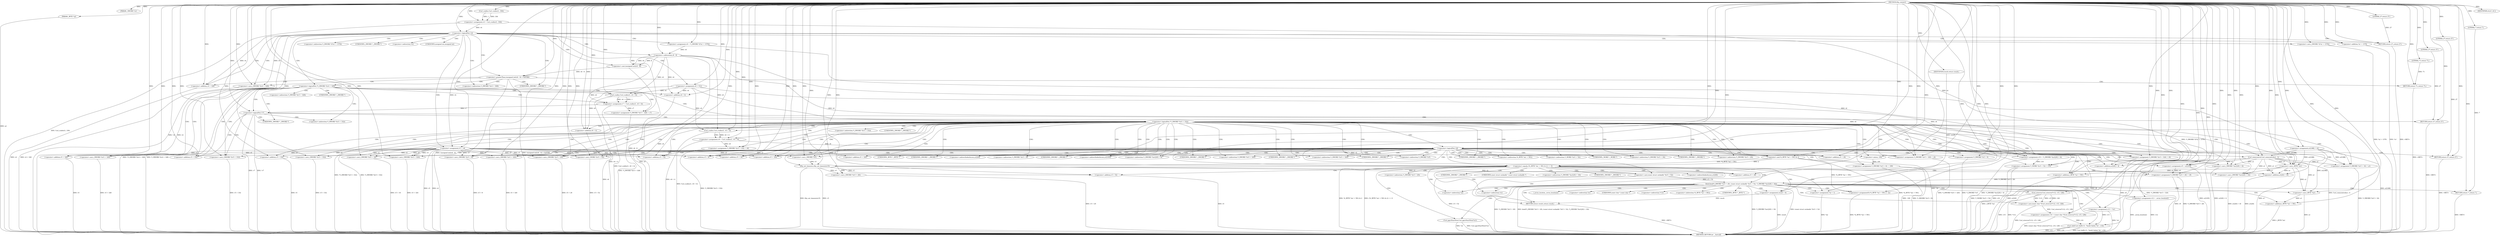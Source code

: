 digraph tftp_connect {  
"1000113" [label = "(METHOD,tftp_connect)" ]
"1000383" [label = "(METHOD_RETURN,int __fastcall)" ]
"1000114" [label = "(PARAM,_DWORD *a1)" ]
"1000115" [label = "(PARAM,_BYTE *a2)" ]
"1000129" [label = "(<operator>.assignment,v4 = Curl_ccalloc(1, 336))" ]
"1000131" [label = "(Curl_ccalloc,Curl_ccalloc(1, 336))" ]
"1000134" [label = "(<operator>.assignment,a1[188] = v4)" ]
"1000140" [label = "(<operator>.logicalNot,!v4)" ]
"1000142" [label = "(RETURN,return 27;,return 27;)" ]
"1000143" [label = "(LITERAL,27,return 27;)" ]
"1000144" [label = "(<operator>.assignment,v5 = v4)" ]
"1000147" [label = "(<operator>.assignment,v6 = *(_DWORD *)(*a1 + 1576))" ]
"1000150" [label = "(<operator>.cast,(_DWORD *)(*a1 + 1576))" ]
"1000152" [label = "(<operator>.addition,*a1 + 1576)" ]
"1000157" [label = "(IDENTIFIER,v6,if ( v6 ))" ]
"1000160" [label = "(<operator>.greaterThan,(unsigned int)(v6 - 8) > 0xFFB0)" ]
"1000161" [label = "(<operator>.cast,(unsigned int)(v6 - 8))" ]
"1000163" [label = "(<operator>.subtraction,v6 - 8)" ]
"1000167" [label = "(RETURN,return 71;,return 71;)" ]
"1000168" [label = "(LITERAL,71,return 71;)" ]
"1000171" [label = "(<operator>.assignment,v6 = 512)" ]
"1000175" [label = "(<operator>.logicalNot,!*(_DWORD *)(v4 + 328))" ]
"1000177" [label = "(<operator>.cast,(_DWORD *)(v4 + 328))" ]
"1000179" [label = "(<operator>.addition,v4 + 328)" ]
"1000183" [label = "(<operator>.assignment,v7 = Curl_ccalloc(1, v6 + 4))" ]
"1000185" [label = "(Curl_ccalloc,Curl_ccalloc(1, v6 + 4))" ]
"1000187" [label = "(<operator>.addition,v6 + 4)" ]
"1000190" [label = "(<operator>.assignment,*(_DWORD *)(v5 + 328) = v7)" ]
"1000192" [label = "(<operator>.cast,(_DWORD *)(v5 + 328))" ]
"1000194" [label = "(<operator>.addition,v5 + 328)" ]
"1000199" [label = "(<operator>.logicalNot,!v7)" ]
"1000201" [label = "(RETURN,return 27;,return 27;)" ]
"1000202" [label = "(LITERAL,27,return 27;)" ]
"1000204" [label = "(<operator>.logicalNot,!*(_DWORD *)(v5 + 332))" ]
"1000206" [label = "(<operator>.cast,(_DWORD *)(v5 + 332))" ]
"1000208" [label = "(<operator>.addition,v5 + 332)" ]
"1000212" [label = "(<operator>.assignment,v8 = Curl_ccalloc(1, v6 + 4))" ]
"1000214" [label = "(Curl_ccalloc,Curl_ccalloc(1, v6 + 4))" ]
"1000216" [label = "(<operator>.addition,v6 + 4)" ]
"1000219" [label = "(<operator>.assignment,*(_DWORD *)(v5 + 332) = v8)" ]
"1000221" [label = "(<operator>.cast,(_DWORD *)(v5 + 332))" ]
"1000223" [label = "(<operator>.addition,v5 + 332)" ]
"1000228" [label = "(<operator>.logicalNot,!v8)" ]
"1000230" [label = "(RETURN,return 27;,return 27;)" ]
"1000231" [label = "(LITERAL,27,return 27;)" ]
"1000232" [label = "(Curl_conncontrol,Curl_conncontrol(a1, 1))" ]
"1000235" [label = "(<operator>.assignment,v9 = a1[105])" ]
"1000240" [label = "(<operator>.assignment,v10 = *(_DWORD *)(a1[20] + 4))" ]
"1000243" [label = "(<operator>.cast,(_DWORD *)(a1[20] + 4))" ]
"1000245" [label = "(<operator>.addition,a1[20] + 4)" ]
"1000250" [label = "(<operator>.assignment,*(_DWORD *)(v5 + 8) = -100)" ]
"1000252" [label = "(<operator>.cast,(_DWORD *)(v5 + 8))" ]
"1000254" [label = "(<operator>.addition,v5 + 8)" ]
"1000257" [label = "(<operator>.minus,-100)" ]
"1000259" [label = "(<operator>.assignment,*(_WORD *)(v5 + 52) = v10)" ]
"1000261" [label = "(<operator>.cast,(_WORD *)(v5 + 52))" ]
"1000263" [label = "(<operator>.addition,v5 + 52)" ]
"1000267" [label = "(<operator>.assignment,*(_DWORD *)(v5 + 16) = a1)" ]
"1000269" [label = "(<operator>.cast,(_DWORD *)(v5 + 16))" ]
"1000271" [label = "(<operator>.addition,v5 + 16)" ]
"1000275" [label = "(<operator>.assignment,*(_DWORD *)(v5 + 20) = v9)" ]
"1000277" [label = "(<operator>.cast,(_DWORD *)(v5 + 20))" ]
"1000279" [label = "(<operator>.addition,v5 + 20)" ]
"1000283" [label = "(<operator>.assignment,*(_DWORD *)(v5 + 320) = v6)" ]
"1000285" [label = "(<operator>.cast,(_DWORD *)(v5 + 320))" ]
"1000287" [label = "(<operator>.addition,v5 + 320)" ]
"1000291" [label = "(<operator>.assignment,*(_DWORD *)(v5 + 324) = v6)" ]
"1000293" [label = "(<operator>.cast,(_DWORD *)(v5 + 324))" ]
"1000295" [label = "(<operator>.addition,v5 + 324)" ]
"1000299" [label = "(<operator>.assignment,*(_DWORD *)v5 = 0)" ]
"1000301" [label = "(<operator>.cast,(_DWORD *)v5)" ]
"1000305" [label = "(tftp_set_timeouts,tftp_set_timeouts(v5))" ]
"1000308" [label = "(<operator>.equals,(*((_BYTE *)a1 + 591) & 2) == 0)" ]
"1000309" [label = "(<operator>.and,*((_BYTE *)a1 + 591) & 2)" ]
"1000311" [label = "(<operator>.addition,(_BYTE *)a1 + 591)" ]
"1000312" [label = "(<operator>.cast,(_BYTE *)a1)" ]
"1000320" [label = "(bind,bind(*(_DWORD *)(v5 + 20), (const struct sockaddr *)(v5 + 52), *(_DWORD *)(a1[20] + 16)))" ]
"1000322" [label = "(<operator>.cast,(_DWORD *)(v5 + 20))" ]
"1000324" [label = "(<operator>.addition,v5 + 20)" ]
"1000327" [label = "(<operator>.cast,(const struct sockaddr *)(v5 + 52))" ]
"1000329" [label = "(<operator>.addition,v5 + 52)" ]
"1000333" [label = "(<operator>.cast,(_DWORD *)(a1[20] + 16))" ]
"1000335" [label = "(<operator>.addition,a1[20] + 16)" ]
"1000341" [label = "(<operator>.assignment,v12 = _errno_location())" ]
"1000344" [label = "(<operator>.assignment,v13 = *a1)" ]
"1000348" [label = "(<operator>.assignment,v14 = (const char *)Curl_strerror(*v12, v15, 128))" ]
"1000350" [label = "(<operator>.cast,(const char *)Curl_strerror(*v12, v15, 128))" ]
"1000352" [label = "(Curl_strerror,Curl_strerror(*v12, v15, 128))" ]
"1000357" [label = "(Curl_failf,Curl_failf(v13, \"bind() failed; %s\", v14))" ]
"1000361" [label = "(RETURN,return 7;,return 7;)" ]
"1000362" [label = "(LITERAL,7,return 7;)" ]
"1000363" [label = "(<operators>.assignmentOr,*((_BYTE *)a1 + 591) |= 2u)" ]
"1000365" [label = "(<operator>.addition,(_BYTE *)a1 + 591)" ]
"1000366" [label = "(<operator>.cast,(_BYTE *)a1)" ]
"1000371" [label = "(Curl_pgrsStartNow,Curl_pgrsStartNow(*a1))" ]
"1000374" [label = "(<operator>.assignment,result = 0)" ]
"1000377" [label = "(<operator>.assignment,*a2 = 1)" ]
"1000381" [label = "(RETURN,return result;,return result;)" ]
"1000382" [label = "(IDENTIFIER,result,return result;)" ]
"1000149" [label = "(<operator>.indirection,*(_DWORD *)(*a1 + 1576))" ]
"1000151" [label = "(UNKNOWN,_DWORD *,_DWORD *)" ]
"1000153" [label = "(<operator>.indirection,*a1)" ]
"1000162" [label = "(UNKNOWN,unsigned int,unsigned int)" ]
"1000176" [label = "(<operator>.indirection,*(_DWORD *)(v4 + 328))" ]
"1000178" [label = "(UNKNOWN,_DWORD *,_DWORD *)" ]
"1000191" [label = "(<operator>.indirection,*(_DWORD *)(v5 + 328))" ]
"1000193" [label = "(UNKNOWN,_DWORD *,_DWORD *)" ]
"1000205" [label = "(<operator>.indirection,*(_DWORD *)(v5 + 332))" ]
"1000207" [label = "(UNKNOWN,_DWORD *,_DWORD *)" ]
"1000220" [label = "(<operator>.indirection,*(_DWORD *)(v5 + 332))" ]
"1000222" [label = "(UNKNOWN,_DWORD *,_DWORD *)" ]
"1000237" [label = "(<operator>.indirectIndexAccess,a1[105])" ]
"1000242" [label = "(<operator>.indirection,*(_DWORD *)(a1[20] + 4))" ]
"1000244" [label = "(UNKNOWN,_DWORD *,_DWORD *)" ]
"1000246" [label = "(<operator>.indirectIndexAccess,a1[20])" ]
"1000251" [label = "(<operator>.indirection,*(_DWORD *)(v5 + 8))" ]
"1000253" [label = "(UNKNOWN,_DWORD *,_DWORD *)" ]
"1000260" [label = "(<operator>.indirection,*(_WORD *)(v5 + 52))" ]
"1000262" [label = "(UNKNOWN,_WORD *,_WORD *)" ]
"1000268" [label = "(<operator>.indirection,*(_DWORD *)(v5 + 16))" ]
"1000270" [label = "(UNKNOWN,_DWORD *,_DWORD *)" ]
"1000276" [label = "(<operator>.indirection,*(_DWORD *)(v5 + 20))" ]
"1000278" [label = "(UNKNOWN,_DWORD *,_DWORD *)" ]
"1000284" [label = "(<operator>.indirection,*(_DWORD *)(v5 + 320))" ]
"1000286" [label = "(UNKNOWN,_DWORD *,_DWORD *)" ]
"1000292" [label = "(<operator>.indirection,*(_DWORD *)(v5 + 324))" ]
"1000294" [label = "(UNKNOWN,_DWORD *,_DWORD *)" ]
"1000300" [label = "(<operator>.indirection,*(_DWORD *)v5)" ]
"1000302" [label = "(UNKNOWN,_DWORD *,_DWORD *)" ]
"1000310" [label = "(<operator>.indirection,*((_BYTE *)a1 + 591))" ]
"1000313" [label = "(UNKNOWN,_BYTE *,_BYTE *)" ]
"1000321" [label = "(<operator>.indirection,*(_DWORD *)(v5 + 20))" ]
"1000323" [label = "(UNKNOWN,_DWORD *,_DWORD *)" ]
"1000328" [label = "(UNKNOWN,const struct sockaddr *,const struct sockaddr *)" ]
"1000332" [label = "(<operator>.indirection,*(_DWORD *)(a1[20] + 16))" ]
"1000334" [label = "(UNKNOWN,_DWORD *,_DWORD *)" ]
"1000336" [label = "(<operator>.indirectIndexAccess,a1[20])" ]
"1000343" [label = "(_errno_location,_errno_location())" ]
"1000346" [label = "(<operator>.indirection,*a1)" ]
"1000351" [label = "(UNKNOWN,const char *,const char *)" ]
"1000353" [label = "(<operator>.indirection,*v12)" ]
"1000364" [label = "(<operator>.indirection,*((_BYTE *)a1 + 591))" ]
"1000367" [label = "(UNKNOWN,_BYTE *,_BYTE *)" ]
"1000372" [label = "(<operator>.indirection,*a1)" ]
"1000378" [label = "(<operator>.indirection,*a2)" ]
  "1000167" -> "1000383"  [ label = "DDG: <RET>"] 
  "1000230" -> "1000383"  [ label = "DDG: <RET>"] 
  "1000361" -> "1000383"  [ label = "DDG: <RET>"] 
  "1000142" -> "1000383"  [ label = "DDG: <RET>"] 
  "1000381" -> "1000383"  [ label = "DDG: <RET>"] 
  "1000308" -> "1000383"  [ label = "DDG: (*((_BYTE *)a1 + 591) & 2) == 0"] 
  "1000259" -> "1000383"  [ label = "DDG: *(_WORD *)(v5 + 52)"] 
  "1000320" -> "1000383"  [ label = "DDG: (const struct sockaddr *)(v5 + 52)"] 
  "1000163" -> "1000383"  [ label = "DDG: v6"] 
  "1000160" -> "1000383"  [ label = "DDG: (unsigned int)(v6 - 8)"] 
  "1000192" -> "1000383"  [ label = "DDG: v5 + 328"] 
  "1000341" -> "1000383"  [ label = "DDG: v12"] 
  "1000204" -> "1000383"  [ label = "DDG: *(_DWORD *)(v5 + 332)"] 
  "1000199" -> "1000383"  [ label = "DDG: v7"] 
  "1000293" -> "1000383"  [ label = "DDG: v5 + 324"] 
  "1000190" -> "1000383"  [ label = "DDG: *(_DWORD *)(v5 + 328)"] 
  "1000333" -> "1000383"  [ label = "DDG: a1[20] + 16"] 
  "1000199" -> "1000383"  [ label = "DDG: !v7"] 
  "1000161" -> "1000383"  [ label = "DDG: v6 - 8"] 
  "1000350" -> "1000383"  [ label = "DDG: Curl_strerror(*v12, v15, 128)"] 
  "1000221" -> "1000383"  [ label = "DDG: v5 + 332"] 
  "1000329" -> "1000383"  [ label = "DDG: v5"] 
  "1000352" -> "1000383"  [ label = "DDG: *v12"] 
  "1000320" -> "1000383"  [ label = "DDG: *(_DWORD *)(v5 + 20)"] 
  "1000245" -> "1000383"  [ label = "DDG: a1[20]"] 
  "1000216" -> "1000383"  [ label = "DDG: v6"] 
  "1000363" -> "1000383"  [ label = "DDG: *((_BYTE *)a1 + 591)"] 
  "1000228" -> "1000383"  [ label = "DDG: v8"] 
  "1000150" -> "1000383"  [ label = "DDG: *a1 + 1576"] 
  "1000352" -> "1000383"  [ label = "DDG: v15"] 
  "1000291" -> "1000383"  [ label = "DDG: v6"] 
  "1000320" -> "1000383"  [ label = "DDG: bind(*(_DWORD *)(v5 + 20), (const struct sockaddr *)(v5 + 52), *(_DWORD *)(a1[20] + 16))"] 
  "1000219" -> "1000383"  [ label = "DDG: *(_DWORD *)(v5 + 332)"] 
  "1000212" -> "1000383"  [ label = "DDG: Curl_ccalloc(1, v6 + 4)"] 
  "1000259" -> "1000383"  [ label = "DDG: v10"] 
  "1000152" -> "1000383"  [ label = "DDG: *a1"] 
  "1000267" -> "1000383"  [ label = "DDG: *(_DWORD *)(v5 + 16)"] 
  "1000366" -> "1000383"  [ label = "DDG: a1"] 
  "1000291" -> "1000383"  [ label = "DDG: *(_DWORD *)(v5 + 324)"] 
  "1000223" -> "1000383"  [ label = "DDG: v5"] 
  "1000147" -> "1000383"  [ label = "DDG: *(_DWORD *)(*a1 + 1576)"] 
  "1000179" -> "1000383"  [ label = "DDG: v4"] 
  "1000204" -> "1000383"  [ label = "DDG: !*(_DWORD *)(v5 + 332)"] 
  "1000275" -> "1000383"  [ label = "DDG: v9"] 
  "1000309" -> "1000383"  [ label = "DDG: *((_BYTE *)a1 + 591)"] 
  "1000235" -> "1000383"  [ label = "DDG: a1[105]"] 
  "1000115" -> "1000383"  [ label = "DDG: a2"] 
  "1000269" -> "1000383"  [ label = "DDG: v5 + 16"] 
  "1000261" -> "1000383"  [ label = "DDG: v5 + 52"] 
  "1000348" -> "1000383"  [ label = "DDG: (const char *)Curl_strerror(*v12, v15, 128)"] 
  "1000344" -> "1000383"  [ label = "DDG: *a1"] 
  "1000377" -> "1000383"  [ label = "DDG: *a2"] 
  "1000232" -> "1000383"  [ label = "DDG: Curl_conncontrol(a1, 1)"] 
  "1000183" -> "1000383"  [ label = "DDG: Curl_ccalloc(1, v6 + 4)"] 
  "1000277" -> "1000383"  [ label = "DDG: v5 + 20"] 
  "1000129" -> "1000383"  [ label = "DDG: Curl_ccalloc(1, 336)"] 
  "1000312" -> "1000383"  [ label = "DDG: a1"] 
  "1000341" -> "1000383"  [ label = "DDG: _errno_location()"] 
  "1000365" -> "1000383"  [ label = "DDG: (_BYTE *)a1"] 
  "1000285" -> "1000383"  [ label = "DDG: v5 + 320"] 
  "1000371" -> "1000383"  [ label = "DDG: *a1"] 
  "1000320" -> "1000383"  [ label = "DDG: *(_DWORD *)(a1[20] + 16)"] 
  "1000187" -> "1000383"  [ label = "DDG: v6"] 
  "1000206" -> "1000383"  [ label = "DDG: v5 + 332"] 
  "1000250" -> "1000383"  [ label = "DDG: -100"] 
  "1000134" -> "1000383"  [ label = "DDG: a1[188]"] 
  "1000140" -> "1000383"  [ label = "DDG: v4"] 
  "1000305" -> "1000383"  [ label = "DDG: v5"] 
  "1000335" -> "1000383"  [ label = "DDG: a1[20]"] 
  "1000299" -> "1000383"  [ label = "DDG: *(_DWORD *)v5"] 
  "1000185" -> "1000383"  [ label = "DDG: v6 + 4"] 
  "1000228" -> "1000383"  [ label = "DDG: !v8"] 
  "1000327" -> "1000383"  [ label = "DDG: v5 + 52"] 
  "1000240" -> "1000383"  [ label = "DDG: *(_DWORD *)(a1[20] + 4)"] 
  "1000175" -> "1000383"  [ label = "DDG: *(_DWORD *)(v4 + 328)"] 
  "1000177" -> "1000383"  [ label = "DDG: v4 + 328"] 
  "1000374" -> "1000383"  [ label = "DDG: result"] 
  "1000140" -> "1000383"  [ label = "DDG: !v4"] 
  "1000144" -> "1000383"  [ label = "DDG: v5"] 
  "1000214" -> "1000383"  [ label = "DDG: v6 + 4"] 
  "1000305" -> "1000383"  [ label = "DDG: tftp_set_timeouts(v5)"] 
  "1000357" -> "1000383"  [ label = "DDG: Curl_failf(v13, \"bind() failed; %s\", v14)"] 
  "1000283" -> "1000383"  [ label = "DDG: *(_DWORD *)(v5 + 320)"] 
  "1000160" -> "1000383"  [ label = "DDG: (unsigned int)(v6 - 8) > 0xFFB0"] 
  "1000252" -> "1000383"  [ label = "DDG: v5 + 8"] 
  "1000308" -> "1000383"  [ label = "DDG: *((_BYTE *)a1 + 591) & 2"] 
  "1000194" -> "1000383"  [ label = "DDG: v5"] 
  "1000175" -> "1000383"  [ label = "DDG: !*(_DWORD *)(v4 + 328)"] 
  "1000275" -> "1000383"  [ label = "DDG: *(_DWORD *)(v5 + 20)"] 
  "1000144" -> "1000383"  [ label = "DDG: v4"] 
  "1000243" -> "1000383"  [ label = "DDG: a1[20] + 4"] 
  "1000371" -> "1000383"  [ label = "DDG: Curl_pgrsStartNow(*a1)"] 
  "1000322" -> "1000383"  [ label = "DDG: v5 + 20"] 
  "1000357" -> "1000383"  [ label = "DDG: v13"] 
  "1000311" -> "1000383"  [ label = "DDG: (_BYTE *)a1"] 
  "1000250" -> "1000383"  [ label = "DDG: *(_DWORD *)(v5 + 8)"] 
  "1000357" -> "1000383"  [ label = "DDG: v14"] 
  "1000201" -> "1000383"  [ label = "DDG: <RET>"] 
  "1000113" -> "1000114"  [ label = "DDG: "] 
  "1000113" -> "1000115"  [ label = "DDG: "] 
  "1000131" -> "1000129"  [ label = "DDG: 1"] 
  "1000131" -> "1000129"  [ label = "DDG: 336"] 
  "1000113" -> "1000129"  [ label = "DDG: "] 
  "1000113" -> "1000131"  [ label = "DDG: "] 
  "1000129" -> "1000134"  [ label = "DDG: v4"] 
  "1000113" -> "1000134"  [ label = "DDG: "] 
  "1000113" -> "1000140"  [ label = "DDG: "] 
  "1000129" -> "1000140"  [ label = "DDG: v4"] 
  "1000143" -> "1000142"  [ label = "DDG: 27"] 
  "1000113" -> "1000142"  [ label = "DDG: "] 
  "1000113" -> "1000143"  [ label = "DDG: "] 
  "1000140" -> "1000144"  [ label = "DDG: v4"] 
  "1000113" -> "1000144"  [ label = "DDG: "] 
  "1000113" -> "1000147"  [ label = "DDG: "] 
  "1000113" -> "1000150"  [ label = "DDG: "] 
  "1000113" -> "1000152"  [ label = "DDG: "] 
  "1000113" -> "1000157"  [ label = "DDG: "] 
  "1000161" -> "1000160"  [ label = "DDG: v6 - 8"] 
  "1000163" -> "1000161"  [ label = "DDG: v6"] 
  "1000163" -> "1000161"  [ label = "DDG: 8"] 
  "1000147" -> "1000163"  [ label = "DDG: v6"] 
  "1000113" -> "1000163"  [ label = "DDG: "] 
  "1000113" -> "1000160"  [ label = "DDG: "] 
  "1000168" -> "1000167"  [ label = "DDG: 71"] 
  "1000113" -> "1000167"  [ label = "DDG: "] 
  "1000113" -> "1000168"  [ label = "DDG: "] 
  "1000113" -> "1000171"  [ label = "DDG: "] 
  "1000113" -> "1000177"  [ label = "DDG: "] 
  "1000140" -> "1000177"  [ label = "DDG: v4"] 
  "1000113" -> "1000179"  [ label = "DDG: "] 
  "1000140" -> "1000179"  [ label = "DDG: v4"] 
  "1000185" -> "1000183"  [ label = "DDG: 1"] 
  "1000185" -> "1000183"  [ label = "DDG: v6 + 4"] 
  "1000113" -> "1000183"  [ label = "DDG: "] 
  "1000113" -> "1000185"  [ label = "DDG: "] 
  "1000163" -> "1000185"  [ label = "DDG: v6"] 
  "1000171" -> "1000185"  [ label = "DDG: v6"] 
  "1000163" -> "1000187"  [ label = "DDG: v6"] 
  "1000171" -> "1000187"  [ label = "DDG: v6"] 
  "1000113" -> "1000187"  [ label = "DDG: "] 
  "1000183" -> "1000190"  [ label = "DDG: v7"] 
  "1000113" -> "1000190"  [ label = "DDG: "] 
  "1000144" -> "1000192"  [ label = "DDG: v5"] 
  "1000113" -> "1000192"  [ label = "DDG: "] 
  "1000144" -> "1000194"  [ label = "DDG: v5"] 
  "1000113" -> "1000194"  [ label = "DDG: "] 
  "1000113" -> "1000199"  [ label = "DDG: "] 
  "1000183" -> "1000199"  [ label = "DDG: v7"] 
  "1000202" -> "1000201"  [ label = "DDG: 27"] 
  "1000113" -> "1000201"  [ label = "DDG: "] 
  "1000113" -> "1000202"  [ label = "DDG: "] 
  "1000144" -> "1000206"  [ label = "DDG: v5"] 
  "1000113" -> "1000206"  [ label = "DDG: "] 
  "1000144" -> "1000208"  [ label = "DDG: v5"] 
  "1000113" -> "1000208"  [ label = "DDG: "] 
  "1000214" -> "1000212"  [ label = "DDG: 1"] 
  "1000214" -> "1000212"  [ label = "DDG: v6 + 4"] 
  "1000113" -> "1000212"  [ label = "DDG: "] 
  "1000113" -> "1000214"  [ label = "DDG: "] 
  "1000163" -> "1000214"  [ label = "DDG: v6"] 
  "1000171" -> "1000214"  [ label = "DDG: v6"] 
  "1000163" -> "1000216"  [ label = "DDG: v6"] 
  "1000171" -> "1000216"  [ label = "DDG: v6"] 
  "1000113" -> "1000216"  [ label = "DDG: "] 
  "1000212" -> "1000219"  [ label = "DDG: v8"] 
  "1000113" -> "1000219"  [ label = "DDG: "] 
  "1000113" -> "1000221"  [ label = "DDG: "] 
  "1000144" -> "1000221"  [ label = "DDG: v5"] 
  "1000113" -> "1000223"  [ label = "DDG: "] 
  "1000144" -> "1000223"  [ label = "DDG: v5"] 
  "1000113" -> "1000228"  [ label = "DDG: "] 
  "1000212" -> "1000228"  [ label = "DDG: v8"] 
  "1000231" -> "1000230"  [ label = "DDG: 27"] 
  "1000113" -> "1000230"  [ label = "DDG: "] 
  "1000113" -> "1000231"  [ label = "DDG: "] 
  "1000134" -> "1000232"  [ label = "DDG: a1[188]"] 
  "1000113" -> "1000232"  [ label = "DDG: "] 
  "1000232" -> "1000235"  [ label = "DDG: a1"] 
  "1000113" -> "1000235"  [ label = "DDG: "] 
  "1000113" -> "1000240"  [ label = "DDG: "] 
  "1000232" -> "1000243"  [ label = "DDG: a1"] 
  "1000113" -> "1000243"  [ label = "DDG: "] 
  "1000232" -> "1000245"  [ label = "DDG: a1"] 
  "1000113" -> "1000245"  [ label = "DDG: "] 
  "1000257" -> "1000250"  [ label = "DDG: 100"] 
  "1000113" -> "1000252"  [ label = "DDG: "] 
  "1000144" -> "1000252"  [ label = "DDG: v5"] 
  "1000113" -> "1000254"  [ label = "DDG: "] 
  "1000144" -> "1000254"  [ label = "DDG: v5"] 
  "1000113" -> "1000257"  [ label = "DDG: "] 
  "1000240" -> "1000259"  [ label = "DDG: v10"] 
  "1000113" -> "1000259"  [ label = "DDG: "] 
  "1000113" -> "1000261"  [ label = "DDG: "] 
  "1000144" -> "1000261"  [ label = "DDG: v5"] 
  "1000113" -> "1000263"  [ label = "DDG: "] 
  "1000144" -> "1000263"  [ label = "DDG: v5"] 
  "1000232" -> "1000267"  [ label = "DDG: a1"] 
  "1000134" -> "1000267"  [ label = "DDG: a1[188]"] 
  "1000113" -> "1000267"  [ label = "DDG: "] 
  "1000113" -> "1000269"  [ label = "DDG: "] 
  "1000144" -> "1000269"  [ label = "DDG: v5"] 
  "1000113" -> "1000271"  [ label = "DDG: "] 
  "1000144" -> "1000271"  [ label = "DDG: v5"] 
  "1000235" -> "1000275"  [ label = "DDG: v9"] 
  "1000113" -> "1000275"  [ label = "DDG: "] 
  "1000113" -> "1000277"  [ label = "DDG: "] 
  "1000144" -> "1000277"  [ label = "DDG: v5"] 
  "1000113" -> "1000279"  [ label = "DDG: "] 
  "1000144" -> "1000279"  [ label = "DDG: v5"] 
  "1000163" -> "1000283"  [ label = "DDG: v6"] 
  "1000171" -> "1000283"  [ label = "DDG: v6"] 
  "1000113" -> "1000283"  [ label = "DDG: "] 
  "1000113" -> "1000285"  [ label = "DDG: "] 
  "1000144" -> "1000285"  [ label = "DDG: v5"] 
  "1000113" -> "1000287"  [ label = "DDG: "] 
  "1000144" -> "1000287"  [ label = "DDG: v5"] 
  "1000113" -> "1000291"  [ label = "DDG: "] 
  "1000163" -> "1000291"  [ label = "DDG: v6"] 
  "1000171" -> "1000291"  [ label = "DDG: v6"] 
  "1000113" -> "1000293"  [ label = "DDG: "] 
  "1000144" -> "1000293"  [ label = "DDG: v5"] 
  "1000113" -> "1000295"  [ label = "DDG: "] 
  "1000144" -> "1000295"  [ label = "DDG: v5"] 
  "1000113" -> "1000299"  [ label = "DDG: "] 
  "1000113" -> "1000301"  [ label = "DDG: "] 
  "1000144" -> "1000301"  [ label = "DDG: v5"] 
  "1000301" -> "1000305"  [ label = "DDG: v5"] 
  "1000113" -> "1000305"  [ label = "DDG: "] 
  "1000309" -> "1000308"  [ label = "DDG: *((_BYTE *)a1 + 591)"] 
  "1000309" -> "1000308"  [ label = "DDG: 2"] 
  "1000312" -> "1000311"  [ label = "DDG: a1"] 
  "1000134" -> "1000312"  [ label = "DDG: a1[188]"] 
  "1000113" -> "1000312"  [ label = "DDG: "] 
  "1000232" -> "1000312"  [ label = "DDG: a1"] 
  "1000113" -> "1000311"  [ label = "DDG: "] 
  "1000113" -> "1000309"  [ label = "DDG: "] 
  "1000113" -> "1000308"  [ label = "DDG: "] 
  "1000275" -> "1000320"  [ label = "DDG: *(_DWORD *)(v5 + 20)"] 
  "1000305" -> "1000322"  [ label = "DDG: v5"] 
  "1000113" -> "1000322"  [ label = "DDG: "] 
  "1000305" -> "1000324"  [ label = "DDG: v5"] 
  "1000113" -> "1000324"  [ label = "DDG: "] 
  "1000327" -> "1000320"  [ label = "DDG: v5 + 52"] 
  "1000113" -> "1000327"  [ label = "DDG: "] 
  "1000305" -> "1000327"  [ label = "DDG: v5"] 
  "1000113" -> "1000329"  [ label = "DDG: "] 
  "1000305" -> "1000329"  [ label = "DDG: v5"] 
  "1000312" -> "1000333"  [ label = "DDG: a1"] 
  "1000232" -> "1000333"  [ label = "DDG: a1"] 
  "1000113" -> "1000333"  [ label = "DDG: "] 
  "1000312" -> "1000335"  [ label = "DDG: a1"] 
  "1000232" -> "1000335"  [ label = "DDG: a1"] 
  "1000113" -> "1000335"  [ label = "DDG: "] 
  "1000113" -> "1000341"  [ label = "DDG: "] 
  "1000113" -> "1000344"  [ label = "DDG: "] 
  "1000350" -> "1000348"  [ label = "DDG: Curl_strerror(*v12, v15, 128)"] 
  "1000113" -> "1000348"  [ label = "DDG: "] 
  "1000352" -> "1000350"  [ label = "DDG: *v12"] 
  "1000352" -> "1000350"  [ label = "DDG: v15"] 
  "1000352" -> "1000350"  [ label = "DDG: 128"] 
  "1000113" -> "1000352"  [ label = "DDG: "] 
  "1000344" -> "1000357"  [ label = "DDG: v13"] 
  "1000113" -> "1000357"  [ label = "DDG: "] 
  "1000348" -> "1000357"  [ label = "DDG: v14"] 
  "1000362" -> "1000361"  [ label = "DDG: 7"] 
  "1000113" -> "1000361"  [ label = "DDG: "] 
  "1000113" -> "1000362"  [ label = "DDG: "] 
  "1000113" -> "1000363"  [ label = "DDG: "] 
  "1000309" -> "1000363"  [ label = "DDG: *((_BYTE *)a1 + 591)"] 
  "1000366" -> "1000365"  [ label = "DDG: a1"] 
  "1000312" -> "1000366"  [ label = "DDG: a1"] 
  "1000134" -> "1000366"  [ label = "DDG: a1[188]"] 
  "1000113" -> "1000366"  [ label = "DDG: "] 
  "1000232" -> "1000366"  [ label = "DDG: a1"] 
  "1000113" -> "1000365"  [ label = "DDG: "] 
  "1000113" -> "1000374"  [ label = "DDG: "] 
  "1000113" -> "1000377"  [ label = "DDG: "] 
  "1000382" -> "1000381"  [ label = "DDG: result"] 
  "1000374" -> "1000381"  [ label = "DDG: result"] 
  "1000113" -> "1000382"  [ label = "DDG: "] 
  "1000140" -> "1000144"  [ label = "CDG: "] 
  "1000140" -> "1000142"  [ label = "CDG: "] 
  "1000140" -> "1000153"  [ label = "CDG: "] 
  "1000140" -> "1000152"  [ label = "CDG: "] 
  "1000140" -> "1000151"  [ label = "CDG: "] 
  "1000140" -> "1000150"  [ label = "CDG: "] 
  "1000140" -> "1000149"  [ label = "CDG: "] 
  "1000140" -> "1000147"  [ label = "CDG: "] 
  "1000140" -> "1000160"  [ label = "CDG: "] 
  "1000140" -> "1000176"  [ label = "CDG: "] 
  "1000140" -> "1000175"  [ label = "CDG: "] 
  "1000140" -> "1000171"  [ label = "CDG: "] 
  "1000140" -> "1000163"  [ label = "CDG: "] 
  "1000140" -> "1000162"  [ label = "CDG: "] 
  "1000140" -> "1000161"  [ label = "CDG: "] 
  "1000140" -> "1000179"  [ label = "CDG: "] 
  "1000140" -> "1000178"  [ label = "CDG: "] 
  "1000140" -> "1000177"  [ label = "CDG: "] 
  "1000160" -> "1000176"  [ label = "CDG: "] 
  "1000160" -> "1000175"  [ label = "CDG: "] 
  "1000160" -> "1000167"  [ label = "CDG: "] 
  "1000160" -> "1000179"  [ label = "CDG: "] 
  "1000160" -> "1000178"  [ label = "CDG: "] 
  "1000160" -> "1000177"  [ label = "CDG: "] 
  "1000175" -> "1000192"  [ label = "CDG: "] 
  "1000175" -> "1000191"  [ label = "CDG: "] 
  "1000175" -> "1000190"  [ label = "CDG: "] 
  "1000175" -> "1000187"  [ label = "CDG: "] 
  "1000175" -> "1000185"  [ label = "CDG: "] 
  "1000175" -> "1000183"  [ label = "CDG: "] 
  "1000175" -> "1000208"  [ label = "CDG: "] 
  "1000175" -> "1000207"  [ label = "CDG: "] 
  "1000175" -> "1000206"  [ label = "CDG: "] 
  "1000175" -> "1000205"  [ label = "CDG: "] 
  "1000175" -> "1000204"  [ label = "CDG: "] 
  "1000175" -> "1000199"  [ label = "CDG: "] 
  "1000175" -> "1000194"  [ label = "CDG: "] 
  "1000175" -> "1000193"  [ label = "CDG: "] 
  "1000199" -> "1000208"  [ label = "CDG: "] 
  "1000199" -> "1000207"  [ label = "CDG: "] 
  "1000199" -> "1000206"  [ label = "CDG: "] 
  "1000199" -> "1000205"  [ label = "CDG: "] 
  "1000199" -> "1000204"  [ label = "CDG: "] 
  "1000199" -> "1000201"  [ label = "CDG: "] 
  "1000204" -> "1000223"  [ label = "CDG: "] 
  "1000204" -> "1000222"  [ label = "CDG: "] 
  "1000204" -> "1000221"  [ label = "CDG: "] 
  "1000204" -> "1000220"  [ label = "CDG: "] 
  "1000204" -> "1000219"  [ label = "CDG: "] 
  "1000204" -> "1000216"  [ label = "CDG: "] 
  "1000204" -> "1000214"  [ label = "CDG: "] 
  "1000204" -> "1000212"  [ label = "CDG: "] 
  "1000204" -> "1000240"  [ label = "CDG: "] 
  "1000204" -> "1000237"  [ label = "CDG: "] 
  "1000204" -> "1000235"  [ label = "CDG: "] 
  "1000204" -> "1000232"  [ label = "CDG: "] 
  "1000204" -> "1000228"  [ label = "CDG: "] 
  "1000204" -> "1000254"  [ label = "CDG: "] 
  "1000204" -> "1000253"  [ label = "CDG: "] 
  "1000204" -> "1000252"  [ label = "CDG: "] 
  "1000204" -> "1000251"  [ label = "CDG: "] 
  "1000204" -> "1000250"  [ label = "CDG: "] 
  "1000204" -> "1000246"  [ label = "CDG: "] 
  "1000204" -> "1000245"  [ label = "CDG: "] 
  "1000204" -> "1000244"  [ label = "CDG: "] 
  "1000204" -> "1000243"  [ label = "CDG: "] 
  "1000204" -> "1000242"  [ label = "CDG: "] 
  "1000204" -> "1000271"  [ label = "CDG: "] 
  "1000204" -> "1000270"  [ label = "CDG: "] 
  "1000204" -> "1000269"  [ label = "CDG: "] 
  "1000204" -> "1000268"  [ label = "CDG: "] 
  "1000204" -> "1000267"  [ label = "CDG: "] 
  "1000204" -> "1000263"  [ label = "CDG: "] 
  "1000204" -> "1000262"  [ label = "CDG: "] 
  "1000204" -> "1000261"  [ label = "CDG: "] 
  "1000204" -> "1000260"  [ label = "CDG: "] 
  "1000204" -> "1000259"  [ label = "CDG: "] 
  "1000204" -> "1000257"  [ label = "CDG: "] 
  "1000204" -> "1000287"  [ label = "CDG: "] 
  "1000204" -> "1000286"  [ label = "CDG: "] 
  "1000204" -> "1000285"  [ label = "CDG: "] 
  "1000204" -> "1000284"  [ label = "CDG: "] 
  "1000204" -> "1000283"  [ label = "CDG: "] 
  "1000204" -> "1000279"  [ label = "CDG: "] 
  "1000204" -> "1000278"  [ label = "CDG: "] 
  "1000204" -> "1000277"  [ label = "CDG: "] 
  "1000204" -> "1000276"  [ label = "CDG: "] 
  "1000204" -> "1000275"  [ label = "CDG: "] 
  "1000204" -> "1000302"  [ label = "CDG: "] 
  "1000204" -> "1000301"  [ label = "CDG: "] 
  "1000204" -> "1000300"  [ label = "CDG: "] 
  "1000204" -> "1000299"  [ label = "CDG: "] 
  "1000204" -> "1000295"  [ label = "CDG: "] 
  "1000204" -> "1000294"  [ label = "CDG: "] 
  "1000204" -> "1000293"  [ label = "CDG: "] 
  "1000204" -> "1000292"  [ label = "CDG: "] 
  "1000204" -> "1000291"  [ label = "CDG: "] 
  "1000204" -> "1000313"  [ label = "CDG: "] 
  "1000204" -> "1000312"  [ label = "CDG: "] 
  "1000204" -> "1000311"  [ label = "CDG: "] 
  "1000204" -> "1000310"  [ label = "CDG: "] 
  "1000204" -> "1000309"  [ label = "CDG: "] 
  "1000204" -> "1000308"  [ label = "CDG: "] 
  "1000204" -> "1000305"  [ label = "CDG: "] 
  "1000228" -> "1000240"  [ label = "CDG: "] 
  "1000228" -> "1000237"  [ label = "CDG: "] 
  "1000228" -> "1000235"  [ label = "CDG: "] 
  "1000228" -> "1000232"  [ label = "CDG: "] 
  "1000228" -> "1000230"  [ label = "CDG: "] 
  "1000228" -> "1000254"  [ label = "CDG: "] 
  "1000228" -> "1000253"  [ label = "CDG: "] 
  "1000228" -> "1000252"  [ label = "CDG: "] 
  "1000228" -> "1000251"  [ label = "CDG: "] 
  "1000228" -> "1000250"  [ label = "CDG: "] 
  "1000228" -> "1000246"  [ label = "CDG: "] 
  "1000228" -> "1000245"  [ label = "CDG: "] 
  "1000228" -> "1000244"  [ label = "CDG: "] 
  "1000228" -> "1000243"  [ label = "CDG: "] 
  "1000228" -> "1000242"  [ label = "CDG: "] 
  "1000228" -> "1000271"  [ label = "CDG: "] 
  "1000228" -> "1000270"  [ label = "CDG: "] 
  "1000228" -> "1000269"  [ label = "CDG: "] 
  "1000228" -> "1000268"  [ label = "CDG: "] 
  "1000228" -> "1000267"  [ label = "CDG: "] 
  "1000228" -> "1000263"  [ label = "CDG: "] 
  "1000228" -> "1000262"  [ label = "CDG: "] 
  "1000228" -> "1000261"  [ label = "CDG: "] 
  "1000228" -> "1000260"  [ label = "CDG: "] 
  "1000228" -> "1000259"  [ label = "CDG: "] 
  "1000228" -> "1000257"  [ label = "CDG: "] 
  "1000228" -> "1000287"  [ label = "CDG: "] 
  "1000228" -> "1000286"  [ label = "CDG: "] 
  "1000228" -> "1000285"  [ label = "CDG: "] 
  "1000228" -> "1000284"  [ label = "CDG: "] 
  "1000228" -> "1000283"  [ label = "CDG: "] 
  "1000228" -> "1000279"  [ label = "CDG: "] 
  "1000228" -> "1000278"  [ label = "CDG: "] 
  "1000228" -> "1000277"  [ label = "CDG: "] 
  "1000228" -> "1000276"  [ label = "CDG: "] 
  "1000228" -> "1000275"  [ label = "CDG: "] 
  "1000228" -> "1000302"  [ label = "CDG: "] 
  "1000228" -> "1000301"  [ label = "CDG: "] 
  "1000228" -> "1000300"  [ label = "CDG: "] 
  "1000228" -> "1000299"  [ label = "CDG: "] 
  "1000228" -> "1000295"  [ label = "CDG: "] 
  "1000228" -> "1000294"  [ label = "CDG: "] 
  "1000228" -> "1000293"  [ label = "CDG: "] 
  "1000228" -> "1000292"  [ label = "CDG: "] 
  "1000228" -> "1000291"  [ label = "CDG: "] 
  "1000228" -> "1000313"  [ label = "CDG: "] 
  "1000228" -> "1000312"  [ label = "CDG: "] 
  "1000228" -> "1000311"  [ label = "CDG: "] 
  "1000228" -> "1000310"  [ label = "CDG: "] 
  "1000228" -> "1000309"  [ label = "CDG: "] 
  "1000228" -> "1000308"  [ label = "CDG: "] 
  "1000228" -> "1000305"  [ label = "CDG: "] 
  "1000308" -> "1000320"  [ label = "CDG: "] 
  "1000308" -> "1000336"  [ label = "CDG: "] 
  "1000308" -> "1000335"  [ label = "CDG: "] 
  "1000308" -> "1000334"  [ label = "CDG: "] 
  "1000308" -> "1000333"  [ label = "CDG: "] 
  "1000308" -> "1000332"  [ label = "CDG: "] 
  "1000308" -> "1000329"  [ label = "CDG: "] 
  "1000308" -> "1000328"  [ label = "CDG: "] 
  "1000308" -> "1000327"  [ label = "CDG: "] 
  "1000308" -> "1000324"  [ label = "CDG: "] 
  "1000308" -> "1000323"  [ label = "CDG: "] 
  "1000308" -> "1000322"  [ label = "CDG: "] 
  "1000308" -> "1000321"  [ label = "CDG: "] 
  "1000308" -> "1000381"  [ label = "CDG: "] 
  "1000308" -> "1000378"  [ label = "CDG: "] 
  "1000308" -> "1000377"  [ label = "CDG: "] 
  "1000308" -> "1000374"  [ label = "CDG: "] 
  "1000308" -> "1000372"  [ label = "CDG: "] 
  "1000308" -> "1000371"  [ label = "CDG: "] 
  "1000320" -> "1000352"  [ label = "CDG: "] 
  "1000320" -> "1000351"  [ label = "CDG: "] 
  "1000320" -> "1000350"  [ label = "CDG: "] 
  "1000320" -> "1000348"  [ label = "CDG: "] 
  "1000320" -> "1000346"  [ label = "CDG: "] 
  "1000320" -> "1000344"  [ label = "CDG: "] 
  "1000320" -> "1000343"  [ label = "CDG: "] 
  "1000320" -> "1000341"  [ label = "CDG: "] 
  "1000320" -> "1000367"  [ label = "CDG: "] 
  "1000320" -> "1000366"  [ label = "CDG: "] 
  "1000320" -> "1000365"  [ label = "CDG: "] 
  "1000320" -> "1000364"  [ label = "CDG: "] 
  "1000320" -> "1000363"  [ label = "CDG: "] 
  "1000320" -> "1000361"  [ label = "CDG: "] 
  "1000320" -> "1000357"  [ label = "CDG: "] 
  "1000320" -> "1000353"  [ label = "CDG: "] 
  "1000320" -> "1000381"  [ label = "CDG: "] 
  "1000320" -> "1000378"  [ label = "CDG: "] 
  "1000320" -> "1000377"  [ label = "CDG: "] 
  "1000320" -> "1000374"  [ label = "CDG: "] 
  "1000320" -> "1000372"  [ label = "CDG: "] 
  "1000320" -> "1000371"  [ label = "CDG: "] 
}
